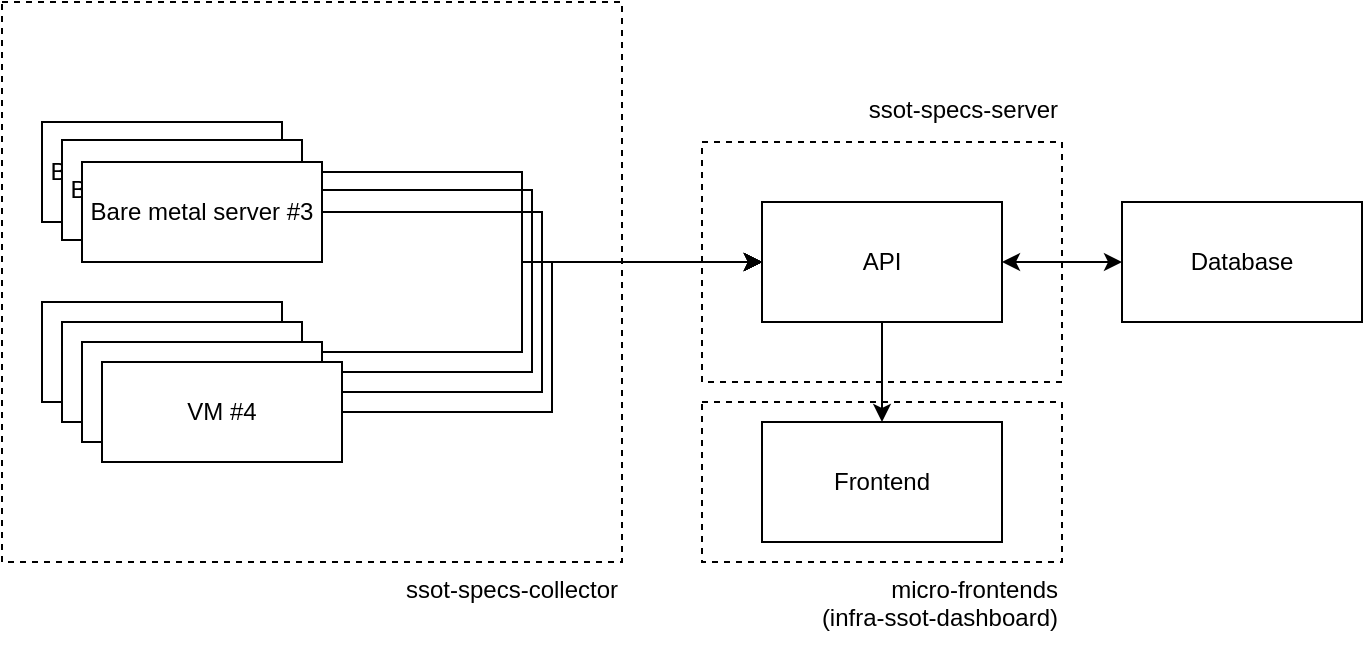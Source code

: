 <mxfile version="21.3.7" type="device">
  <diagram id="SuGer9Ks4WMA1kcwvB38" name="Page-1">
    <mxGraphModel dx="1173" dy="837" grid="1" gridSize="10" guides="1" tooltips="1" connect="1" arrows="1" fold="1" page="1" pageScale="1" pageWidth="850" pageHeight="1100" math="0" shadow="0">
      <root>
        <mxCell id="0" />
        <mxCell id="1" parent="0" />
        <mxCell id="meN17XMJoCB6DleF655_-4" value="" style="rounded=0;whiteSpace=wrap;html=1;fillColor=none;dashed=1;" parent="1" vertex="1">
          <mxGeometry x="40" y="40" width="310" height="280" as="geometry" />
        </mxCell>
        <mxCell id="JyJe-lUQmD_hHAcFL21Y-3" value="" style="rounded=0;whiteSpace=wrap;html=1;fillColor=none;dashed=1;" parent="1" vertex="1">
          <mxGeometry x="390" y="240" width="180" height="80" as="geometry" />
        </mxCell>
        <mxCell id="JyJe-lUQmD_hHAcFL21Y-1" value="" style="rounded=0;whiteSpace=wrap;html=1;fillColor=none;dashed=1;" parent="1" vertex="1">
          <mxGeometry x="390" y="110" width="180" height="120" as="geometry" />
        </mxCell>
        <mxCell id="RpHINK-mONt8Lx56cuvm-11" style="edgeStyle=orthogonalEdgeStyle;rounded=0;orthogonalLoop=1;jettySize=auto;html=1;entryX=0;entryY=0.5;entryDx=0;entryDy=0;" parent="1" source="RpHINK-mONt8Lx56cuvm-1" target="RpHINK-mONt8Lx56cuvm-8" edge="1">
          <mxGeometry relative="1" as="geometry" />
        </mxCell>
        <mxCell id="RpHINK-mONt8Lx56cuvm-1" value="Bare metal server #1" style="rounded=0;whiteSpace=wrap;html=1;" parent="1" vertex="1">
          <mxGeometry x="60" y="100" width="120" height="50" as="geometry" />
        </mxCell>
        <mxCell id="RpHINK-mONt8Lx56cuvm-16" style="edgeStyle=orthogonalEdgeStyle;rounded=0;orthogonalLoop=1;jettySize=auto;html=1;entryX=0;entryY=0.5;entryDx=0;entryDy=0;" parent="1" source="RpHINK-mONt8Lx56cuvm-2" target="RpHINK-mONt8Lx56cuvm-8" edge="1">
          <mxGeometry relative="1" as="geometry" />
        </mxCell>
        <mxCell id="RpHINK-mONt8Lx56cuvm-2" value="VM #1" style="rounded=0;whiteSpace=wrap;html=1;" parent="1" vertex="1">
          <mxGeometry x="60" y="190" width="120" height="50" as="geometry" />
        </mxCell>
        <mxCell id="RpHINK-mONt8Lx56cuvm-14" style="edgeStyle=orthogonalEdgeStyle;rounded=0;orthogonalLoop=1;jettySize=auto;html=1;entryX=0;entryY=0.5;entryDx=0;entryDy=0;" parent="1" source="RpHINK-mONt8Lx56cuvm-3" target="RpHINK-mONt8Lx56cuvm-8" edge="1">
          <mxGeometry relative="1" as="geometry" />
        </mxCell>
        <mxCell id="RpHINK-mONt8Lx56cuvm-3" value="VM #2" style="rounded=0;whiteSpace=wrap;html=1;" parent="1" vertex="1">
          <mxGeometry x="70" y="200" width="120" height="50" as="geometry" />
        </mxCell>
        <mxCell id="RpHINK-mONt8Lx56cuvm-13" style="edgeStyle=orthogonalEdgeStyle;rounded=0;orthogonalLoop=1;jettySize=auto;html=1;entryX=0;entryY=0.5;entryDx=0;entryDy=0;" parent="1" source="RpHINK-mONt8Lx56cuvm-4" target="RpHINK-mONt8Lx56cuvm-8" edge="1">
          <mxGeometry relative="1" as="geometry" />
        </mxCell>
        <mxCell id="RpHINK-mONt8Lx56cuvm-4" value="VM #3" style="rounded=0;whiteSpace=wrap;html=1;" parent="1" vertex="1">
          <mxGeometry x="80" y="210" width="120" height="50" as="geometry" />
        </mxCell>
        <mxCell id="RpHINK-mONt8Lx56cuvm-12" style="edgeStyle=orthogonalEdgeStyle;rounded=0;orthogonalLoop=1;jettySize=auto;html=1;entryX=0;entryY=0.5;entryDx=0;entryDy=0;" parent="1" source="RpHINK-mONt8Lx56cuvm-5" target="RpHINK-mONt8Lx56cuvm-8" edge="1">
          <mxGeometry relative="1" as="geometry" />
        </mxCell>
        <mxCell id="RpHINK-mONt8Lx56cuvm-5" value="VM #4" style="rounded=0;whiteSpace=wrap;html=1;" parent="1" vertex="1">
          <mxGeometry x="90" y="220" width="120" height="50" as="geometry" />
        </mxCell>
        <mxCell id="RpHINK-mONt8Lx56cuvm-10" style="edgeStyle=orthogonalEdgeStyle;rounded=0;orthogonalLoop=1;jettySize=auto;html=1;entryX=0;entryY=0.5;entryDx=0;entryDy=0;" parent="1" source="RpHINK-mONt8Lx56cuvm-6" target="RpHINK-mONt8Lx56cuvm-8" edge="1">
          <mxGeometry relative="1" as="geometry" />
        </mxCell>
        <mxCell id="RpHINK-mONt8Lx56cuvm-6" value="Bare metal server #2" style="rounded=0;whiteSpace=wrap;html=1;" parent="1" vertex="1">
          <mxGeometry x="70" y="109" width="120" height="50" as="geometry" />
        </mxCell>
        <mxCell id="RpHINK-mONt8Lx56cuvm-9" style="edgeStyle=orthogonalEdgeStyle;rounded=0;orthogonalLoop=1;jettySize=auto;html=1;entryX=0;entryY=0.5;entryDx=0;entryDy=0;" parent="1" source="RpHINK-mONt8Lx56cuvm-7" target="RpHINK-mONt8Lx56cuvm-8" edge="1">
          <mxGeometry relative="1" as="geometry" />
        </mxCell>
        <mxCell id="RpHINK-mONt8Lx56cuvm-7" value="Bare metal server #3" style="rounded=0;whiteSpace=wrap;html=1;" parent="1" vertex="1">
          <mxGeometry x="80" y="120" width="120" height="50" as="geometry" />
        </mxCell>
        <mxCell id="RpHINK-mONt8Lx56cuvm-21" value="" style="edgeStyle=orthogonalEdgeStyle;rounded=0;orthogonalLoop=1;jettySize=auto;html=1;" parent="1" source="RpHINK-mONt8Lx56cuvm-8" target="RpHINK-mONt8Lx56cuvm-20" edge="1">
          <mxGeometry relative="1" as="geometry" />
        </mxCell>
        <mxCell id="RpHINK-mONt8Lx56cuvm-20" value="Frontend" style="whiteSpace=wrap;html=1;" parent="1" vertex="1">
          <mxGeometry x="420" y="250" width="120" height="60" as="geometry" />
        </mxCell>
        <mxCell id="RpHINK-mONt8Lx56cuvm-8" value="API" style="whiteSpace=wrap;html=1;" parent="1" vertex="1">
          <mxGeometry x="420" y="140" width="120" height="60" as="geometry" />
        </mxCell>
        <mxCell id="meN17XMJoCB6DleF655_-1" value="Database" style="rounded=0;whiteSpace=wrap;html=1;" parent="1" vertex="1">
          <mxGeometry x="600" y="140" width="120" height="60" as="geometry" />
        </mxCell>
        <mxCell id="meN17XMJoCB6DleF655_-3" value="" style="endArrow=classic;startArrow=classic;html=1;rounded=0;shadow=0;startWidth=7.586;endWidth=7.586;" parent="1" source="RpHINK-mONt8Lx56cuvm-8" target="meN17XMJoCB6DleF655_-1" edge="1">
          <mxGeometry width="100" height="100" relative="1" as="geometry">
            <mxPoint x="530" y="140" as="sourcePoint" />
            <mxPoint x="630" y="40" as="targetPoint" />
          </mxGeometry>
        </mxCell>
        <mxCell id="meN17XMJoCB6DleF655_-5" value="ssot-specs-collector" style="text;html=1;strokeColor=none;fillColor=none;align=right;verticalAlign=top;whiteSpace=wrap;rounded=0;" parent="1" vertex="1">
          <mxGeometry x="190" y="320" width="160" height="30" as="geometry" />
        </mxCell>
        <mxCell id="JyJe-lUQmD_hHAcFL21Y-2" value="ssot-specs-server" style="text;html=1;strokeColor=none;fillColor=none;align=right;verticalAlign=top;whiteSpace=wrap;rounded=0;" parent="1" vertex="1">
          <mxGeometry x="410" y="80" width="160" height="30" as="geometry" />
        </mxCell>
        <mxCell id="JyJe-lUQmD_hHAcFL21Y-4" value="micro-frontends&lt;br&gt;(infra-ssot-dashboard)" style="text;html=1;strokeColor=none;fillColor=none;align=right;verticalAlign=top;whiteSpace=wrap;rounded=0;" parent="1" vertex="1">
          <mxGeometry x="410" y="320" width="160" height="50" as="geometry" />
        </mxCell>
      </root>
    </mxGraphModel>
  </diagram>
</mxfile>
